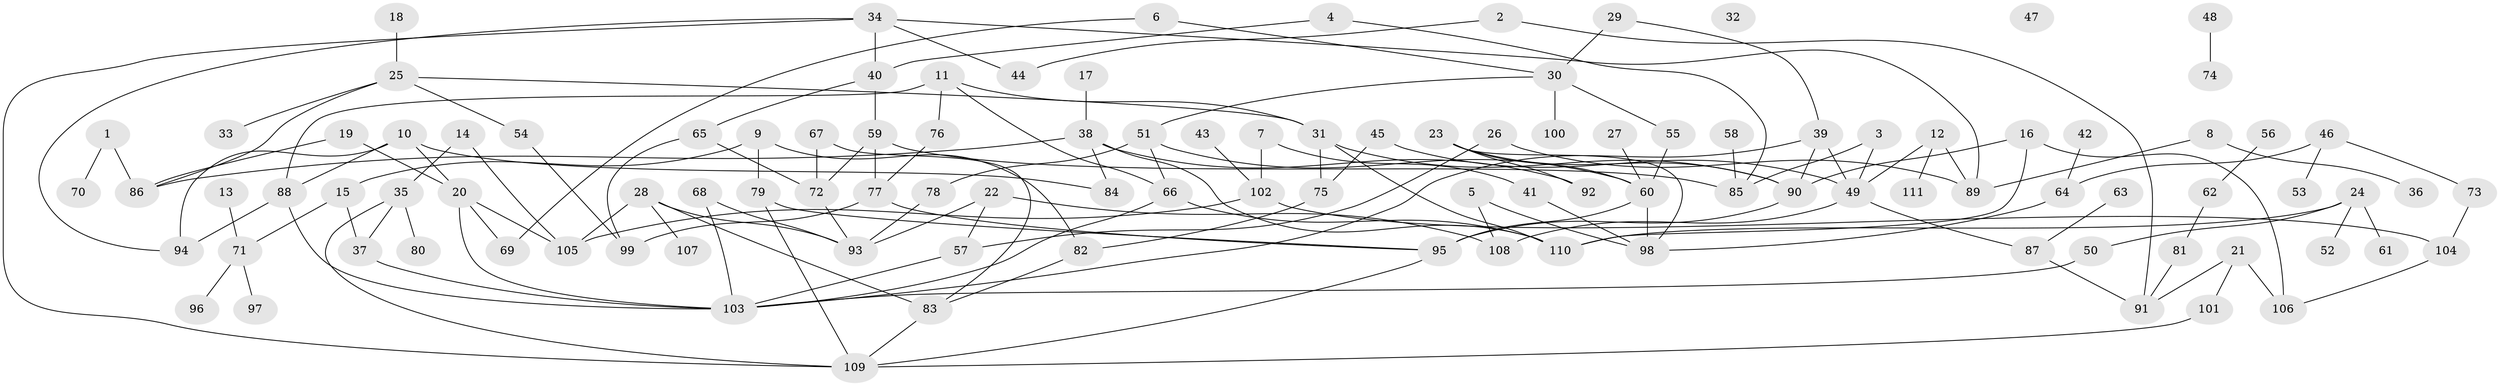 // coarse degree distribution, {1: 0.19696969696969696, 4: 0.18181818181818182, 2: 0.2878787878787879, 6: 0.09090909090909091, 14: 0.015151515151515152, 3: 0.09090909090909091, 5: 0.045454545454545456, 7: 0.06060606060606061, 0: 0.030303030303030304}
// Generated by graph-tools (version 1.1) at 2025/16/03/04/25 18:16:38]
// undirected, 111 vertices, 155 edges
graph export_dot {
graph [start="1"]
  node [color=gray90,style=filled];
  1;
  2;
  3;
  4;
  5;
  6;
  7;
  8;
  9;
  10;
  11;
  12;
  13;
  14;
  15;
  16;
  17;
  18;
  19;
  20;
  21;
  22;
  23;
  24;
  25;
  26;
  27;
  28;
  29;
  30;
  31;
  32;
  33;
  34;
  35;
  36;
  37;
  38;
  39;
  40;
  41;
  42;
  43;
  44;
  45;
  46;
  47;
  48;
  49;
  50;
  51;
  52;
  53;
  54;
  55;
  56;
  57;
  58;
  59;
  60;
  61;
  62;
  63;
  64;
  65;
  66;
  67;
  68;
  69;
  70;
  71;
  72;
  73;
  74;
  75;
  76;
  77;
  78;
  79;
  80;
  81;
  82;
  83;
  84;
  85;
  86;
  87;
  88;
  89;
  90;
  91;
  92;
  93;
  94;
  95;
  96;
  97;
  98;
  99;
  100;
  101;
  102;
  103;
  104;
  105;
  106;
  107;
  108;
  109;
  110;
  111;
  1 -- 70;
  1 -- 86;
  2 -- 44;
  2 -- 91;
  3 -- 49;
  3 -- 85;
  4 -- 40;
  4 -- 85;
  5 -- 98;
  5 -- 108;
  6 -- 30;
  6 -- 69;
  7 -- 41;
  7 -- 102;
  8 -- 36;
  8 -- 89;
  9 -- 15;
  9 -- 79;
  9 -- 82;
  10 -- 20;
  10 -- 84;
  10 -- 88;
  10 -- 94;
  11 -- 31;
  11 -- 66;
  11 -- 76;
  11 -- 88;
  12 -- 49;
  12 -- 89;
  12 -- 111;
  13 -- 71;
  14 -- 35;
  14 -- 105;
  15 -- 37;
  15 -- 71;
  16 -- 90;
  16 -- 106;
  16 -- 110;
  17 -- 38;
  18 -- 25;
  19 -- 20;
  19 -- 86;
  20 -- 69;
  20 -- 103;
  20 -- 105;
  21 -- 91;
  21 -- 101;
  21 -- 106;
  22 -- 57;
  22 -- 93;
  22 -- 108;
  23 -- 60;
  23 -- 90;
  23 -- 92;
  23 -- 98;
  24 -- 50;
  24 -- 52;
  24 -- 61;
  24 -- 110;
  25 -- 31;
  25 -- 33;
  25 -- 54;
  25 -- 86;
  26 -- 57;
  26 -- 89;
  27 -- 60;
  28 -- 83;
  28 -- 93;
  28 -- 105;
  28 -- 107;
  29 -- 30;
  29 -- 39;
  30 -- 51;
  30 -- 55;
  30 -- 100;
  31 -- 75;
  31 -- 90;
  31 -- 110;
  34 -- 40;
  34 -- 44;
  34 -- 89;
  34 -- 94;
  34 -- 109;
  35 -- 37;
  35 -- 80;
  35 -- 109;
  37 -- 103;
  38 -- 84;
  38 -- 86;
  38 -- 92;
  38 -- 110;
  39 -- 49;
  39 -- 90;
  39 -- 103;
  40 -- 59;
  40 -- 65;
  41 -- 98;
  42 -- 64;
  43 -- 102;
  45 -- 49;
  45 -- 75;
  46 -- 53;
  46 -- 64;
  46 -- 73;
  48 -- 74;
  49 -- 87;
  49 -- 108;
  50 -- 103;
  51 -- 60;
  51 -- 66;
  51 -- 78;
  54 -- 99;
  55 -- 60;
  56 -- 62;
  57 -- 103;
  58 -- 85;
  59 -- 72;
  59 -- 77;
  59 -- 85;
  60 -- 95;
  60 -- 98;
  62 -- 81;
  63 -- 87;
  64 -- 98;
  65 -- 72;
  65 -- 99;
  66 -- 103;
  66 -- 110;
  67 -- 72;
  67 -- 83;
  68 -- 93;
  68 -- 103;
  71 -- 96;
  71 -- 97;
  72 -- 93;
  73 -- 104;
  75 -- 82;
  76 -- 77;
  77 -- 95;
  77 -- 99;
  78 -- 93;
  79 -- 95;
  79 -- 109;
  81 -- 91;
  82 -- 83;
  83 -- 109;
  87 -- 91;
  88 -- 94;
  88 -- 103;
  90 -- 95;
  95 -- 109;
  101 -- 109;
  102 -- 104;
  102 -- 105;
  104 -- 106;
}
